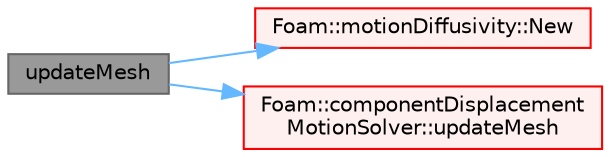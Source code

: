 digraph "updateMesh"
{
 // LATEX_PDF_SIZE
  bgcolor="transparent";
  edge [fontname=Helvetica,fontsize=10,labelfontname=Helvetica,labelfontsize=10];
  node [fontname=Helvetica,fontsize=10,shape=box,height=0.2,width=0.4];
  rankdir="LR";
  Node1 [id="Node000001",label="updateMesh",height=0.2,width=0.4,color="gray40", fillcolor="grey60", style="filled", fontcolor="black",tooltip=" "];
  Node1 -> Node2 [id="edge1_Node000001_Node000002",color="steelblue1",style="solid",tooltip=" "];
  Node2 [id="Node000002",label="Foam::motionDiffusivity::New",height=0.2,width=0.4,color="red", fillcolor="#FFF0F0", style="filled",URL="$classFoam_1_1motionDiffusivity.html#a41cda5687154aa5cedec4897c13e49a3",tooltip=" "];
  Node1 -> Node9 [id="edge2_Node000001_Node000009",color="steelblue1",style="solid",tooltip=" "];
  Node9 [id="Node000009",label="Foam::componentDisplacement\lMotionSolver::updateMesh",height=0.2,width=0.4,color="red", fillcolor="#FFF0F0", style="filled",URL="$classFoam_1_1componentDisplacementMotionSolver.html#ad57565956fd4064299f4bd3c4eebb1d4",tooltip=" "];
}
